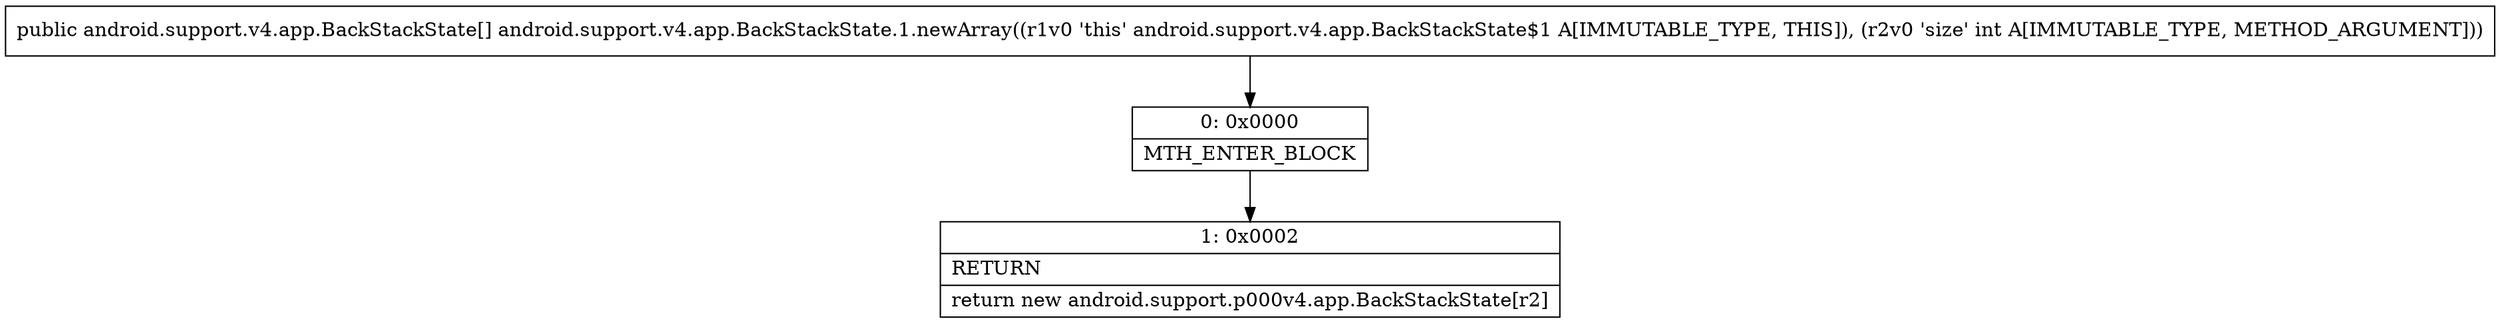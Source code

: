 digraph "CFG forandroid.support.v4.app.BackStackState.1.newArray(I)[Landroid\/support\/v4\/app\/BackStackState;" {
Node_0 [shape=record,label="{0\:\ 0x0000|MTH_ENTER_BLOCK\l}"];
Node_1 [shape=record,label="{1\:\ 0x0002|RETURN\l|return new android.support.p000v4.app.BackStackState[r2]\l}"];
MethodNode[shape=record,label="{public android.support.v4.app.BackStackState[] android.support.v4.app.BackStackState.1.newArray((r1v0 'this' android.support.v4.app.BackStackState$1 A[IMMUTABLE_TYPE, THIS]), (r2v0 'size' int A[IMMUTABLE_TYPE, METHOD_ARGUMENT])) }"];
MethodNode -> Node_0;
Node_0 -> Node_1;
}


